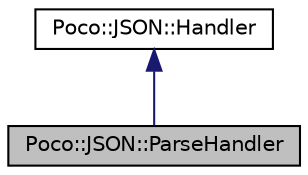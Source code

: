 digraph "Poco::JSON::ParseHandler"
{
 // LATEX_PDF_SIZE
  edge [fontname="Helvetica",fontsize="10",labelfontname="Helvetica",labelfontsize="10"];
  node [fontname="Helvetica",fontsize="10",shape=record];
  Node1 [label="Poco::JSON::ParseHandler",height=0.2,width=0.4,color="black", fillcolor="grey75", style="filled", fontcolor="black",tooltip=" "];
  Node2 -> Node1 [dir="back",color="midnightblue",fontsize="10",style="solid"];
  Node2 [label="Poco::JSON::Handler",height=0.2,width=0.4,color="black", fillcolor="white", style="filled",URL="$classPoco_1_1JSON_1_1Handler.html",tooltip=" "];
}
